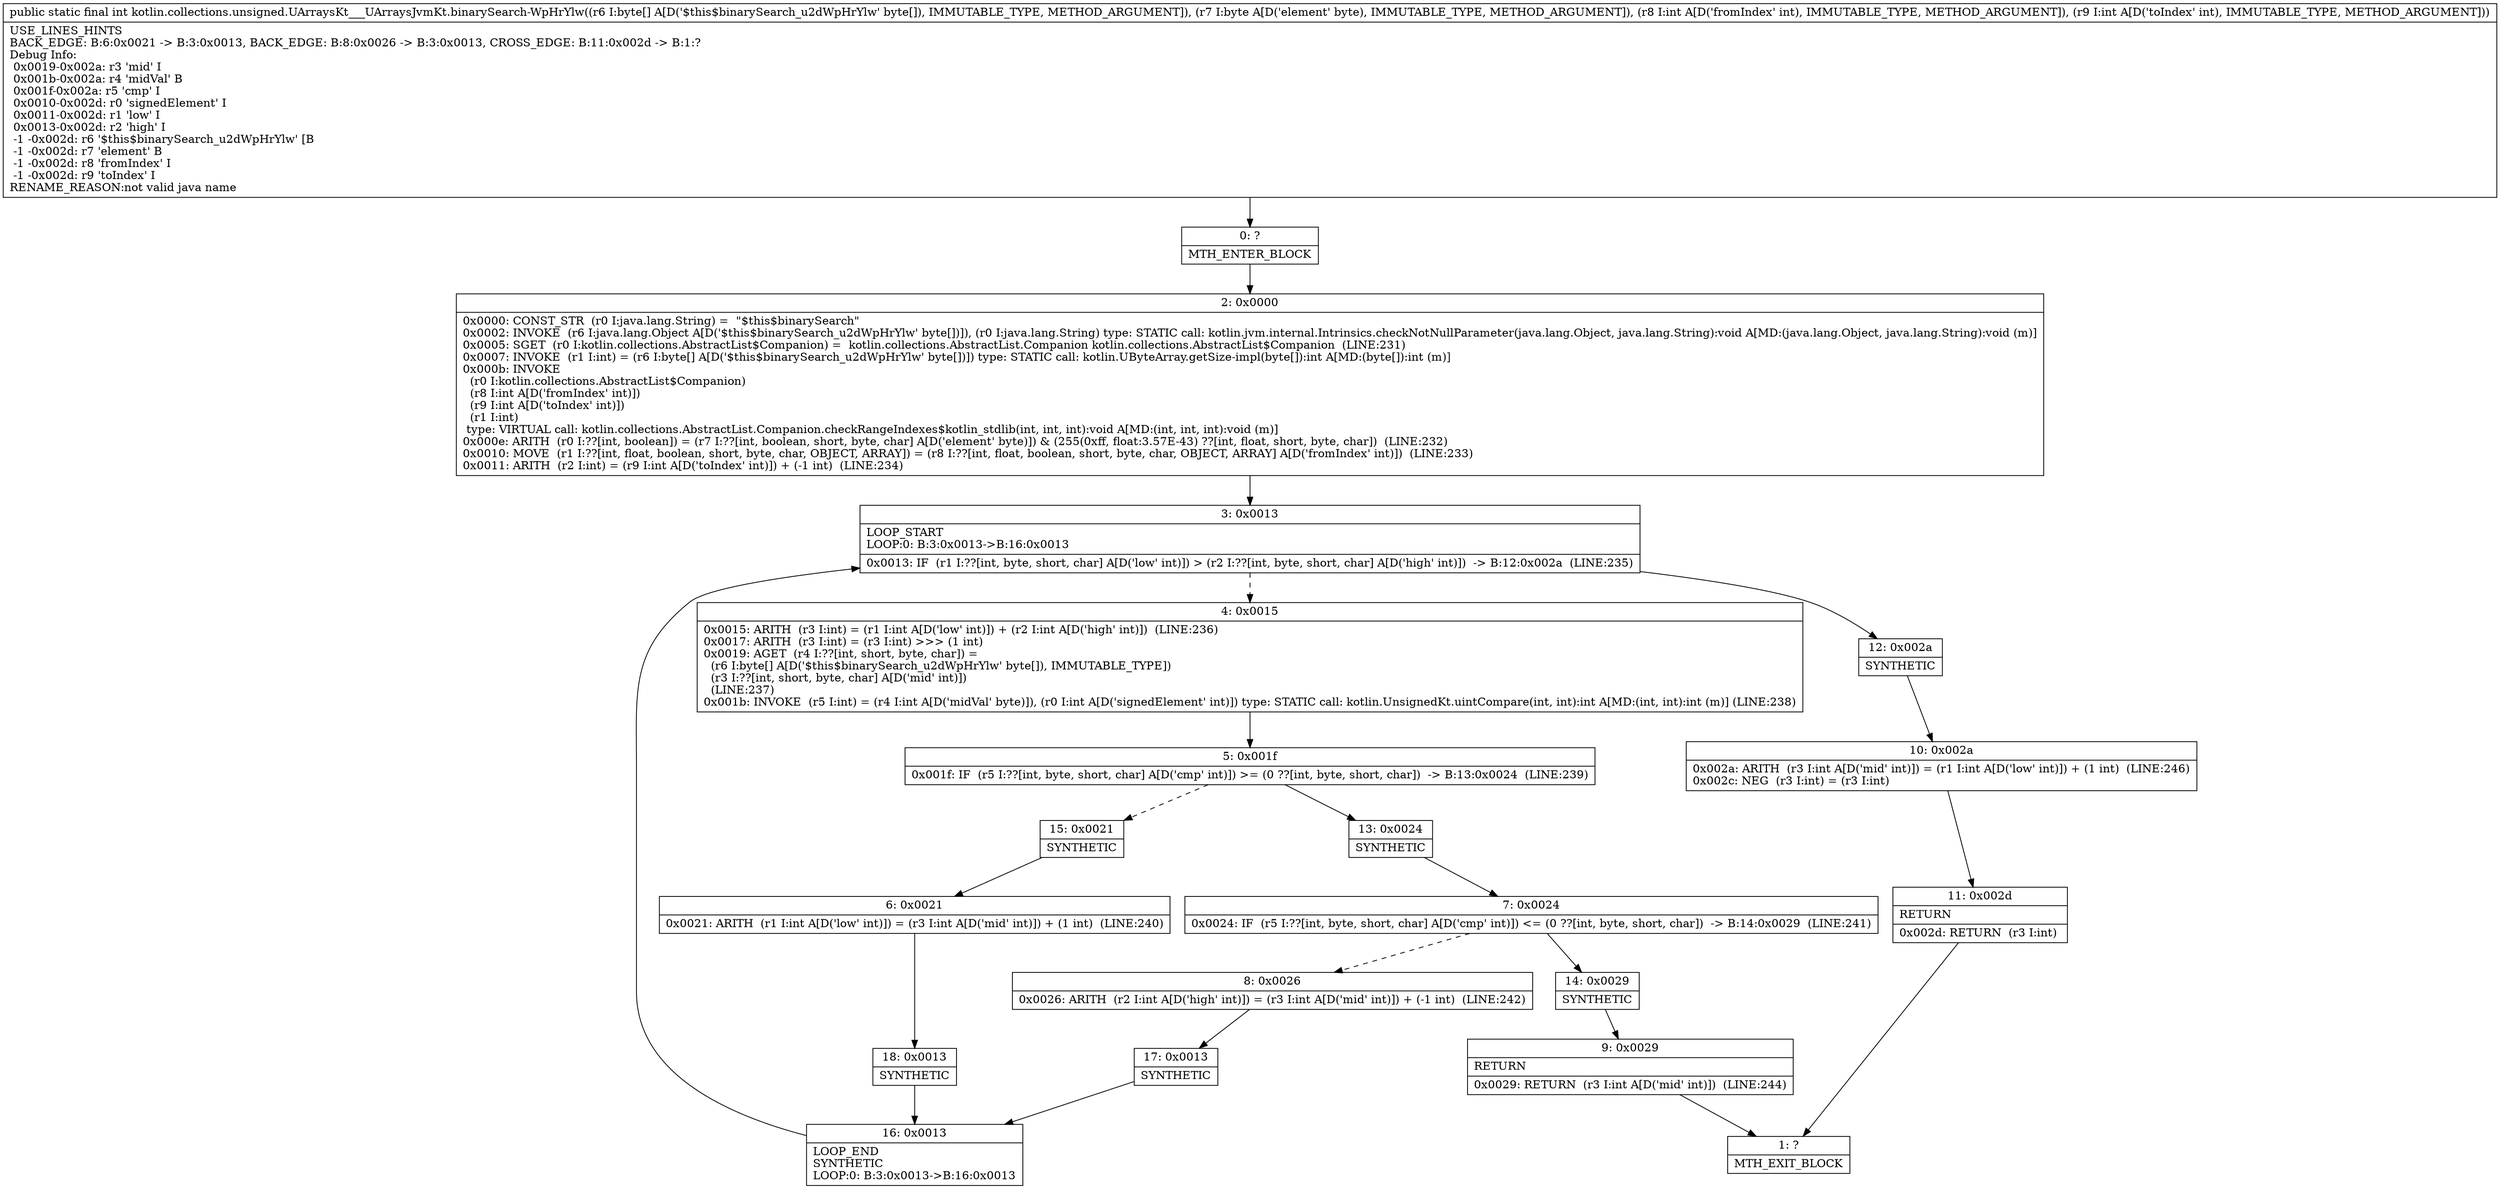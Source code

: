 digraph "CFG forkotlin.collections.unsigned.UArraysKt___UArraysJvmKt.binarySearch\-WpHrYlw([BBII)I" {
Node_0 [shape=record,label="{0\:\ ?|MTH_ENTER_BLOCK\l}"];
Node_2 [shape=record,label="{2\:\ 0x0000|0x0000: CONST_STR  (r0 I:java.lang.String) =  \"$this$binarySearch\" \l0x0002: INVOKE  (r6 I:java.lang.Object A[D('$this$binarySearch_u2dWpHrYlw' byte[])]), (r0 I:java.lang.String) type: STATIC call: kotlin.jvm.internal.Intrinsics.checkNotNullParameter(java.lang.Object, java.lang.String):void A[MD:(java.lang.Object, java.lang.String):void (m)]\l0x0005: SGET  (r0 I:kotlin.collections.AbstractList$Companion) =  kotlin.collections.AbstractList.Companion kotlin.collections.AbstractList$Companion  (LINE:231)\l0x0007: INVOKE  (r1 I:int) = (r6 I:byte[] A[D('$this$binarySearch_u2dWpHrYlw' byte[])]) type: STATIC call: kotlin.UByteArray.getSize\-impl(byte[]):int A[MD:(byte[]):int (m)]\l0x000b: INVOKE  \l  (r0 I:kotlin.collections.AbstractList$Companion)\l  (r8 I:int A[D('fromIndex' int)])\l  (r9 I:int A[D('toIndex' int)])\l  (r1 I:int)\l type: VIRTUAL call: kotlin.collections.AbstractList.Companion.checkRangeIndexes$kotlin_stdlib(int, int, int):void A[MD:(int, int, int):void (m)]\l0x000e: ARITH  (r0 I:??[int, boolean]) = (r7 I:??[int, boolean, short, byte, char] A[D('element' byte)]) & (255(0xff, float:3.57E\-43) ??[int, float, short, byte, char])  (LINE:232)\l0x0010: MOVE  (r1 I:??[int, float, boolean, short, byte, char, OBJECT, ARRAY]) = (r8 I:??[int, float, boolean, short, byte, char, OBJECT, ARRAY] A[D('fromIndex' int)])  (LINE:233)\l0x0011: ARITH  (r2 I:int) = (r9 I:int A[D('toIndex' int)]) + (\-1 int)  (LINE:234)\l}"];
Node_3 [shape=record,label="{3\:\ 0x0013|LOOP_START\lLOOP:0: B:3:0x0013\-\>B:16:0x0013\l|0x0013: IF  (r1 I:??[int, byte, short, char] A[D('low' int)]) \> (r2 I:??[int, byte, short, char] A[D('high' int)])  \-\> B:12:0x002a  (LINE:235)\l}"];
Node_4 [shape=record,label="{4\:\ 0x0015|0x0015: ARITH  (r3 I:int) = (r1 I:int A[D('low' int)]) + (r2 I:int A[D('high' int)])  (LINE:236)\l0x0017: ARITH  (r3 I:int) = (r3 I:int) \>\>\> (1 int) \l0x0019: AGET  (r4 I:??[int, short, byte, char]) = \l  (r6 I:byte[] A[D('$this$binarySearch_u2dWpHrYlw' byte[]), IMMUTABLE_TYPE])\l  (r3 I:??[int, short, byte, char] A[D('mid' int)])\l  (LINE:237)\l0x001b: INVOKE  (r5 I:int) = (r4 I:int A[D('midVal' byte)]), (r0 I:int A[D('signedElement' int)]) type: STATIC call: kotlin.UnsignedKt.uintCompare(int, int):int A[MD:(int, int):int (m)] (LINE:238)\l}"];
Node_5 [shape=record,label="{5\:\ 0x001f|0x001f: IF  (r5 I:??[int, byte, short, char] A[D('cmp' int)]) \>= (0 ??[int, byte, short, char])  \-\> B:13:0x0024  (LINE:239)\l}"];
Node_13 [shape=record,label="{13\:\ 0x0024|SYNTHETIC\l}"];
Node_7 [shape=record,label="{7\:\ 0x0024|0x0024: IF  (r5 I:??[int, byte, short, char] A[D('cmp' int)]) \<= (0 ??[int, byte, short, char])  \-\> B:14:0x0029  (LINE:241)\l}"];
Node_8 [shape=record,label="{8\:\ 0x0026|0x0026: ARITH  (r2 I:int A[D('high' int)]) = (r3 I:int A[D('mid' int)]) + (\-1 int)  (LINE:242)\l}"];
Node_17 [shape=record,label="{17\:\ 0x0013|SYNTHETIC\l}"];
Node_16 [shape=record,label="{16\:\ 0x0013|LOOP_END\lSYNTHETIC\lLOOP:0: B:3:0x0013\-\>B:16:0x0013\l}"];
Node_14 [shape=record,label="{14\:\ 0x0029|SYNTHETIC\l}"];
Node_9 [shape=record,label="{9\:\ 0x0029|RETURN\l|0x0029: RETURN  (r3 I:int A[D('mid' int)])  (LINE:244)\l}"];
Node_1 [shape=record,label="{1\:\ ?|MTH_EXIT_BLOCK\l}"];
Node_15 [shape=record,label="{15\:\ 0x0021|SYNTHETIC\l}"];
Node_6 [shape=record,label="{6\:\ 0x0021|0x0021: ARITH  (r1 I:int A[D('low' int)]) = (r3 I:int A[D('mid' int)]) + (1 int)  (LINE:240)\l}"];
Node_18 [shape=record,label="{18\:\ 0x0013|SYNTHETIC\l}"];
Node_12 [shape=record,label="{12\:\ 0x002a|SYNTHETIC\l}"];
Node_10 [shape=record,label="{10\:\ 0x002a|0x002a: ARITH  (r3 I:int A[D('mid' int)]) = (r1 I:int A[D('low' int)]) + (1 int)  (LINE:246)\l0x002c: NEG  (r3 I:int) = (r3 I:int) \l}"];
Node_11 [shape=record,label="{11\:\ 0x002d|RETURN\l|0x002d: RETURN  (r3 I:int) \l}"];
MethodNode[shape=record,label="{public static final int kotlin.collections.unsigned.UArraysKt___UArraysJvmKt.binarySearch\-WpHrYlw((r6 I:byte[] A[D('$this$binarySearch_u2dWpHrYlw' byte[]), IMMUTABLE_TYPE, METHOD_ARGUMENT]), (r7 I:byte A[D('element' byte), IMMUTABLE_TYPE, METHOD_ARGUMENT]), (r8 I:int A[D('fromIndex' int), IMMUTABLE_TYPE, METHOD_ARGUMENT]), (r9 I:int A[D('toIndex' int), IMMUTABLE_TYPE, METHOD_ARGUMENT]))  | USE_LINES_HINTS\lBACK_EDGE: B:6:0x0021 \-\> B:3:0x0013, BACK_EDGE: B:8:0x0026 \-\> B:3:0x0013, CROSS_EDGE: B:11:0x002d \-\> B:1:?\lDebug Info:\l  0x0019\-0x002a: r3 'mid' I\l  0x001b\-0x002a: r4 'midVal' B\l  0x001f\-0x002a: r5 'cmp' I\l  0x0010\-0x002d: r0 'signedElement' I\l  0x0011\-0x002d: r1 'low' I\l  0x0013\-0x002d: r2 'high' I\l  \-1 \-0x002d: r6 '$this$binarySearch_u2dWpHrYlw' [B\l  \-1 \-0x002d: r7 'element' B\l  \-1 \-0x002d: r8 'fromIndex' I\l  \-1 \-0x002d: r9 'toIndex' I\lRENAME_REASON:not valid java name\l}"];
MethodNode -> Node_0;Node_0 -> Node_2;
Node_2 -> Node_3;
Node_3 -> Node_4[style=dashed];
Node_3 -> Node_12;
Node_4 -> Node_5;
Node_5 -> Node_13;
Node_5 -> Node_15[style=dashed];
Node_13 -> Node_7;
Node_7 -> Node_8[style=dashed];
Node_7 -> Node_14;
Node_8 -> Node_17;
Node_17 -> Node_16;
Node_16 -> Node_3;
Node_14 -> Node_9;
Node_9 -> Node_1;
Node_15 -> Node_6;
Node_6 -> Node_18;
Node_18 -> Node_16;
Node_12 -> Node_10;
Node_10 -> Node_11;
Node_11 -> Node_1;
}

